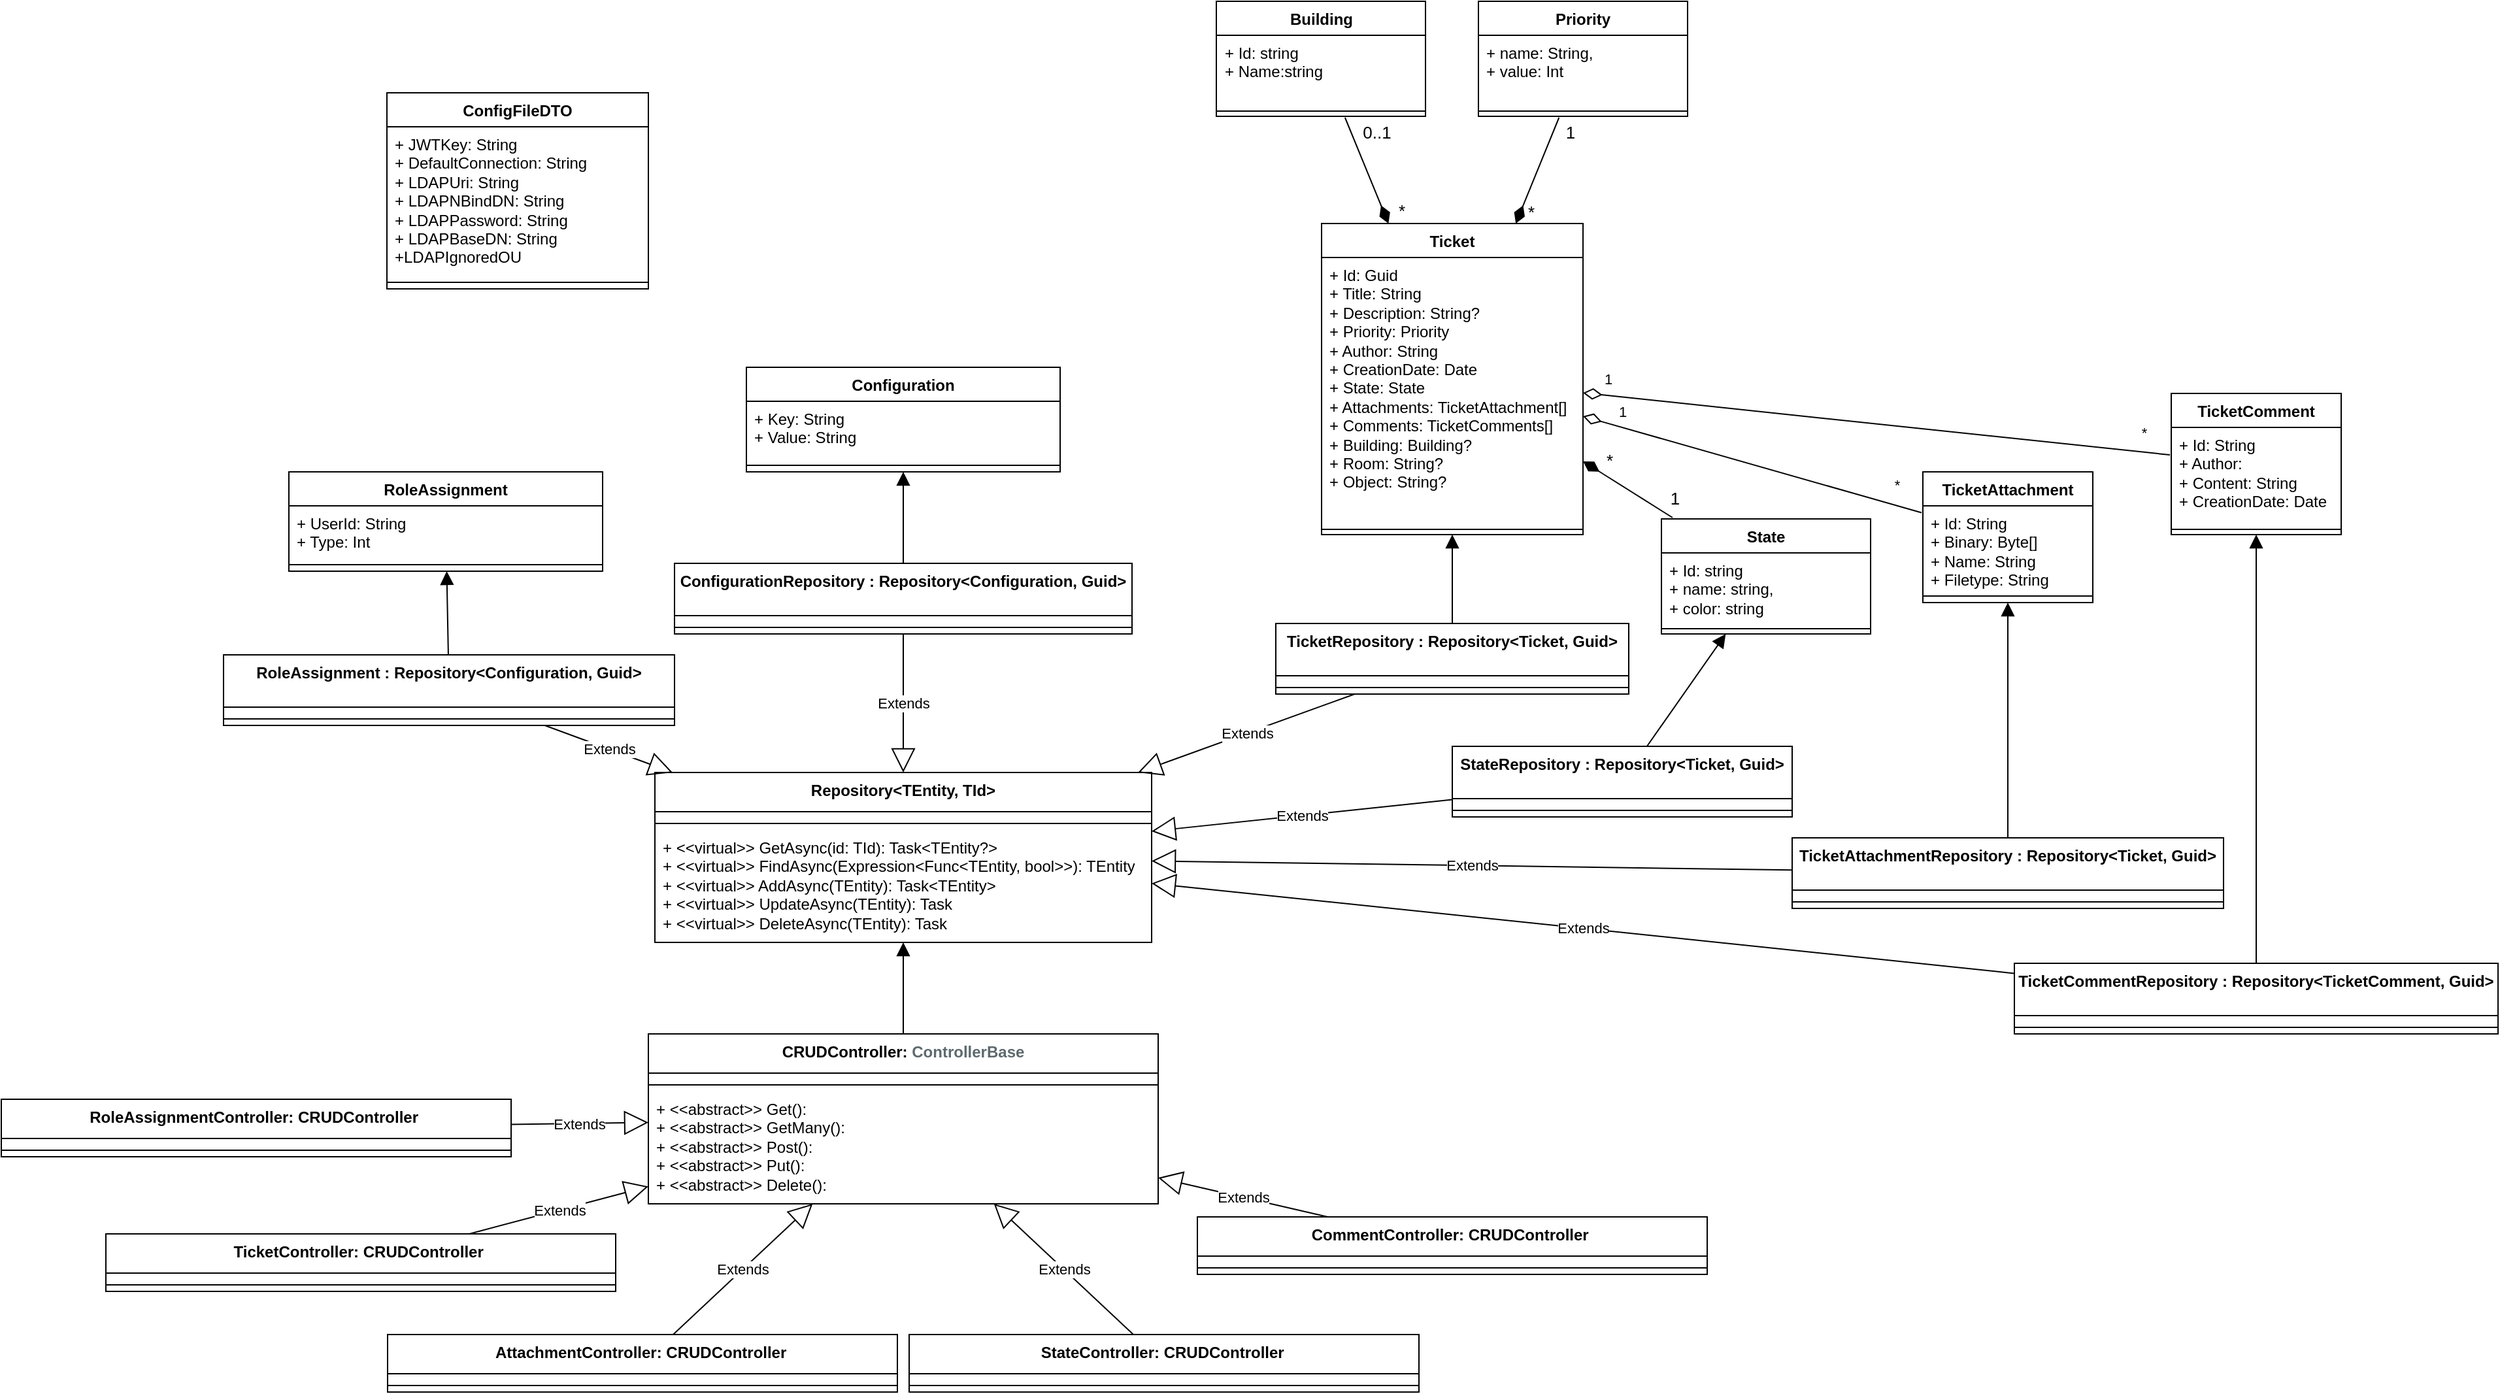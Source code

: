 <mxfile>
    <diagram id="C5RBs43oDa-KdzZeNtuy" name="Page-1">
        <mxGraphModel dx="2055" dy="2585" grid="1" gridSize="10" guides="1" tooltips="1" connect="1" arrows="1" fold="1" page="1" pageScale="1" pageWidth="827" pageHeight="1169" math="0" shadow="0">
            <root>
                <mxCell id="WIyWlLk6GJQsqaUBKTNV-0"/>
                <mxCell id="WIyWlLk6GJQsqaUBKTNV-1" parent="WIyWlLk6GJQsqaUBKTNV-0"/>
                <mxCell id="zkfFHV4jXpPFQw0GAbJ--3" value="&#10;" style="text;align=left;verticalAlign=top;spacingLeft=4;spacingRight=4;overflow=hidden;rotatable=0;points=[[0,0.5],[1,0.5]];portConstraint=eastwest;rounded=0;shadow=0;html=0;" parent="WIyWlLk6GJQsqaUBKTNV-1" vertex="1">
                    <mxGeometry x="667.5" y="274" width="160" height="102" as="geometry"/>
                </mxCell>
                <mxCell id="lA4buG2lMoGACo_CtUEy-1" value="TicketAttachment" style="swimlane;fontStyle=1;align=center;verticalAlign=top;childLayout=stackLayout;horizontal=1;startSize=26;horizontalStack=0;resizeParent=1;resizeParentMax=0;resizeLast=0;collapsible=1;marginBottom=0;whiteSpace=wrap;html=1;" parent="WIyWlLk6GJQsqaUBKTNV-1" vertex="1">
                    <mxGeometry x="1660" y="-280" width="130" height="100" as="geometry"/>
                </mxCell>
                <mxCell id="lA4buG2lMoGACo_CtUEy-2" value="&lt;div&gt;+ Id: String&lt;/div&gt;&lt;div&gt;&lt;span style=&quot;background-color: initial;&quot;&gt;+ Binary: Byte[]&lt;/span&gt;&lt;br&gt;&lt;/div&gt;&lt;div&gt;+ Name: String&lt;br&gt;&lt;div&gt;+ Filetype: String&lt;/div&gt;&lt;/div&gt;" style="text;strokeColor=none;fillColor=none;align=left;verticalAlign=top;spacingLeft=4;spacingRight=4;overflow=hidden;rotatable=0;points=[[0,0.5],[1,0.5]];portConstraint=eastwest;whiteSpace=wrap;html=1;" parent="lA4buG2lMoGACo_CtUEy-1" vertex="1">
                    <mxGeometry y="26" width="130" height="64" as="geometry"/>
                </mxCell>
                <mxCell id="lA4buG2lMoGACo_CtUEy-3" value="" style="line;strokeWidth=1;fillColor=none;align=left;verticalAlign=middle;spacingTop=-1;spacingLeft=3;spacingRight=3;rotatable=0;labelPosition=right;points=[];portConstraint=eastwest;strokeColor=inherit;" parent="lA4buG2lMoGACo_CtUEy-1" vertex="1">
                    <mxGeometry y="90" width="130" height="10" as="geometry"/>
                </mxCell>
                <mxCell id="lA4buG2lMoGACo_CtUEy-5" value="State" style="swimlane;fontStyle=1;align=center;verticalAlign=top;childLayout=stackLayout;horizontal=1;startSize=26;horizontalStack=0;resizeParent=1;resizeParentMax=0;resizeLast=0;collapsible=1;marginBottom=0;whiteSpace=wrap;html=1;" parent="WIyWlLk6GJQsqaUBKTNV-1" vertex="1">
                    <mxGeometry x="1460" y="-244" width="160" height="88" as="geometry"/>
                </mxCell>
                <mxCell id="lA4buG2lMoGACo_CtUEy-6" value="+ Id: string&lt;div&gt;+ name: string,&lt;/div&gt;&lt;div&gt;+ color: string&lt;/div&gt;" style="text;strokeColor=none;fillColor=none;align=left;verticalAlign=top;spacingLeft=4;spacingRight=4;overflow=hidden;rotatable=0;points=[[0,0.5],[1,0.5]];portConstraint=eastwest;whiteSpace=wrap;html=1;" parent="lA4buG2lMoGACo_CtUEy-5" vertex="1">
                    <mxGeometry y="26" width="160" height="54" as="geometry"/>
                </mxCell>
                <mxCell id="lA4buG2lMoGACo_CtUEy-7" value="" style="line;strokeWidth=1;fillColor=none;align=left;verticalAlign=middle;spacingTop=-1;spacingLeft=3;spacingRight=3;rotatable=0;labelPosition=right;points=[];portConstraint=eastwest;strokeColor=inherit;" parent="lA4buG2lMoGACo_CtUEy-5" vertex="1">
                    <mxGeometry y="80" width="160" height="8" as="geometry"/>
                </mxCell>
                <mxCell id="lA4buG2lMoGACo_CtUEy-9" value="TicketComment" style="swimlane;fontStyle=1;align=center;verticalAlign=top;childLayout=stackLayout;horizontal=1;startSize=26;horizontalStack=0;resizeParent=1;resizeParentMax=0;resizeLast=0;collapsible=1;marginBottom=0;whiteSpace=wrap;html=1;" parent="WIyWlLk6GJQsqaUBKTNV-1" vertex="1">
                    <mxGeometry x="1850" y="-340" width="130" height="108" as="geometry"/>
                </mxCell>
                <mxCell id="lA4buG2lMoGACo_CtUEy-10" value="+ Id: String&lt;div&gt;+ Author:&amp;nbsp;&lt;/div&gt;&lt;div&gt;+ Content: String&lt;/div&gt;&lt;div&gt;+ CreationDate: Date&lt;/div&gt;" style="text;strokeColor=none;fillColor=none;align=left;verticalAlign=top;spacingLeft=4;spacingRight=4;overflow=hidden;rotatable=0;points=[[0,0.5],[1,0.5]];portConstraint=eastwest;whiteSpace=wrap;html=1;" parent="lA4buG2lMoGACo_CtUEy-9" vertex="1">
                    <mxGeometry y="26" width="130" height="74" as="geometry"/>
                </mxCell>
                <mxCell id="lA4buG2lMoGACo_CtUEy-11" value="" style="line;strokeWidth=1;fillColor=none;align=left;verticalAlign=middle;spacingTop=-1;spacingLeft=3;spacingRight=3;rotatable=0;labelPosition=right;points=[];portConstraint=eastwest;strokeColor=inherit;" parent="lA4buG2lMoGACo_CtUEy-9" vertex="1">
                    <mxGeometry y="100" width="130" height="8" as="geometry"/>
                </mxCell>
                <mxCell id="hy1oDO8q6_hWIqTfd9-p-1" value="Ticket" style="swimlane;fontStyle=1;align=center;verticalAlign=top;childLayout=stackLayout;horizontal=1;startSize=26;horizontalStack=0;resizeParent=1;resizeParentMax=0;resizeLast=0;collapsible=1;marginBottom=0;whiteSpace=wrap;html=1;" parent="WIyWlLk6GJQsqaUBKTNV-1" vertex="1">
                    <mxGeometry x="1200" y="-470" width="200" height="238" as="geometry"/>
                </mxCell>
                <mxCell id="hy1oDO8q6_hWIqTfd9-p-2" value="&lt;div&gt;+ Id: Guid&lt;/div&gt;+ Title: String&lt;br style=&quot;padding: 0px; margin: 0px;&quot;&gt;+ Description: String?&lt;div&gt;+ Priority: Priority&lt;br style=&quot;padding: 0px; margin: 0px;&quot;&gt;+ Author: String&lt;br style=&quot;padding: 0px; margin: 0px;&quot;&gt;+ CreationDate: Date&lt;br style=&quot;padding: 0px; margin: 0px;&quot;&gt;+ State: State&lt;div&gt;+ Attachments: TicketAttachment[]&lt;br style=&quot;padding: 0px; margin: 0px;&quot;&gt;+ Comments: TicketComments[]&lt;br style=&quot;padding: 0px; margin: 0px;&quot;&gt;+ Building: Building?&lt;/div&gt;&lt;div&gt;+ Room: String?&lt;/div&gt;&lt;div&gt;+ Object: String?&lt;/div&gt;&lt;div&gt;&lt;br&gt;&lt;/div&gt;&lt;/div&gt;" style="text;strokeColor=none;fillColor=none;align=left;verticalAlign=top;spacingLeft=4;spacingRight=4;overflow=hidden;rotatable=0;points=[[0,0.5],[1,0.5]];portConstraint=eastwest;whiteSpace=wrap;html=1;" parent="hy1oDO8q6_hWIqTfd9-p-1" vertex="1">
                    <mxGeometry y="26" width="200" height="204" as="geometry"/>
                </mxCell>
                <mxCell id="hy1oDO8q6_hWIqTfd9-p-3" value="" style="line;strokeWidth=1;fillColor=none;align=left;verticalAlign=middle;spacingTop=-1;spacingLeft=3;spacingRight=3;rotatable=0;labelPosition=right;points=[];portConstraint=eastwest;strokeColor=inherit;" parent="hy1oDO8q6_hWIqTfd9-p-1" vertex="1">
                    <mxGeometry y="230" width="200" height="8" as="geometry"/>
                </mxCell>
                <mxCell id="hy1oDO8q6_hWIqTfd9-p-6" value="&lt;div&gt;&lt;span style=&quot;background-color: initial;&quot;&gt;Repository&amp;lt;TEntity, TId&amp;gt;&lt;/span&gt;&lt;br&gt;&lt;/div&gt;" style="swimlane;fontStyle=1;align=center;verticalAlign=top;childLayout=stackLayout;horizontal=1;startSize=30;horizontalStack=0;resizeParent=1;resizeParentMax=0;resizeLast=0;collapsible=1;marginBottom=0;whiteSpace=wrap;html=1;" parent="WIyWlLk6GJQsqaUBKTNV-1" vertex="1">
                    <mxGeometry x="690" y="-50" width="380" height="130" as="geometry"/>
                </mxCell>
                <mxCell id="hy1oDO8q6_hWIqTfd9-p-7" value="&lt;div&gt;&lt;br&gt;&lt;/div&gt;" style="text;strokeColor=none;fillColor=none;align=left;verticalAlign=top;spacingLeft=4;spacingRight=4;overflow=hidden;rotatable=0;points=[[0,0.5],[1,0.5]];portConstraint=eastwest;whiteSpace=wrap;html=1;" parent="hy1oDO8q6_hWIqTfd9-p-6" vertex="1">
                    <mxGeometry y="30" width="380" height="4" as="geometry"/>
                </mxCell>
                <mxCell id="hy1oDO8q6_hWIqTfd9-p-8" value="" style="line;strokeWidth=1;fillColor=none;align=left;verticalAlign=middle;spacingTop=-1;spacingLeft=3;spacingRight=3;rotatable=0;labelPosition=right;points=[];portConstraint=eastwest;strokeColor=inherit;" parent="hy1oDO8q6_hWIqTfd9-p-6" vertex="1">
                    <mxGeometry y="34" width="380" height="10" as="geometry"/>
                </mxCell>
                <mxCell id="hy1oDO8q6_hWIqTfd9-p-9" value="&lt;div&gt;+ &amp;lt;&amp;lt;virtual&amp;gt;&amp;gt; GetAsync(id: TId): Task&amp;lt;TEntity?&amp;gt;&lt;br&gt;&lt;/div&gt;&lt;div&gt;+ &amp;lt;&amp;lt;virtual&amp;gt;&amp;gt; FindAsync(Expression&amp;lt;Func&amp;lt;TEntity, bool&amp;gt;&amp;gt;): TEntity&lt;/div&gt;+ &amp;lt;&amp;lt;virtual&amp;gt;&amp;gt; AddAsync(TEntity): Task&amp;lt;TEntity&amp;gt;&lt;div&gt;+ &amp;lt;&amp;lt;virtual&amp;gt;&amp;gt; UpdateAsync(TEntity): Task&amp;nbsp;&lt;/div&gt;&lt;div&gt;+ &amp;lt;&amp;lt;virtual&amp;gt;&amp;gt; DeleteAsync(TEntity): Task&lt;/div&gt;" style="text;strokeColor=none;fillColor=none;align=left;verticalAlign=top;spacingLeft=4;spacingRight=4;overflow=hidden;rotatable=0;points=[[0,0.5],[1,0.5]];portConstraint=eastwest;whiteSpace=wrap;html=1;" parent="hy1oDO8q6_hWIqTfd9-p-6" vertex="1">
                    <mxGeometry y="44" width="380" height="86" as="geometry"/>
                </mxCell>
                <mxCell id="hy1oDO8q6_hWIqTfd9-p-10" value="ConfigFileDTO" style="swimlane;fontStyle=1;align=center;verticalAlign=top;childLayout=stackLayout;horizontal=1;startSize=26;horizontalStack=0;resizeParent=1;resizeParentMax=0;resizeLast=0;collapsible=1;marginBottom=0;whiteSpace=wrap;html=1;" parent="WIyWlLk6GJQsqaUBKTNV-1" vertex="1">
                    <mxGeometry x="485" y="-570" width="200" height="150" as="geometry"/>
                </mxCell>
                <mxCell id="hy1oDO8q6_hWIqTfd9-p-11" value="&lt;div&gt;+ JWTKey: String&lt;/div&gt;&lt;div&gt;+ DefaultConnection: String&lt;/div&gt;&lt;div&gt;+ LDAPUri: String&lt;/div&gt;&lt;div&gt;+ LDAPNBindDN: String&lt;/div&gt;&lt;div&gt;+ LDAPPassword: String&lt;/div&gt;&lt;div&gt;+ LDAPBaseDN: String&lt;/div&gt;&lt;div&gt;+LDAPIgnoredOU&lt;/div&gt;" style="text;strokeColor=none;fillColor=none;align=left;verticalAlign=top;spacingLeft=4;spacingRight=4;overflow=hidden;rotatable=0;points=[[0,0.5],[1,0.5]];portConstraint=eastwest;whiteSpace=wrap;html=1;" parent="hy1oDO8q6_hWIqTfd9-p-10" vertex="1">
                    <mxGeometry y="26" width="200" height="114" as="geometry"/>
                </mxCell>
                <mxCell id="hy1oDO8q6_hWIqTfd9-p-12" value="" style="line;strokeWidth=1;fillColor=none;align=left;verticalAlign=middle;spacingTop=-1;spacingLeft=3;spacingRight=3;rotatable=0;labelPosition=right;points=[];portConstraint=eastwest;strokeColor=inherit;" parent="hy1oDO8q6_hWIqTfd9-p-10" vertex="1">
                    <mxGeometry y="140" width="200" height="10" as="geometry"/>
                </mxCell>
                <mxCell id="hy1oDO8q6_hWIqTfd9-p-19" value="&lt;div&gt;&lt;span style=&quot;background-color: initial;&quot;&gt;TicketAttachment&lt;/span&gt;&lt;span style=&quot;background-color: initial;&quot;&gt;Repository&lt;/span&gt;&lt;span style=&quot;background-color: initial;&quot;&gt;&amp;nbsp;&lt;/span&gt;&lt;span style=&quot;background-color: initial;&quot;&gt;:&amp;nbsp;&lt;/span&gt;&lt;span style=&quot;background-color: initial;&quot;&gt;Repository&amp;lt;Ticket, Guid&amp;gt;&lt;/span&gt;&lt;/div&gt;" style="swimlane;fontStyle=1;align=center;verticalAlign=top;childLayout=stackLayout;horizontal=1;startSize=40;horizontalStack=0;resizeParent=1;resizeParentMax=0;resizeLast=0;collapsible=1;marginBottom=0;whiteSpace=wrap;html=1;" parent="WIyWlLk6GJQsqaUBKTNV-1" vertex="1">
                    <mxGeometry x="1560" width="330" height="54" as="geometry"/>
                </mxCell>
                <mxCell id="hy1oDO8q6_hWIqTfd9-p-20" value="&lt;div&gt;&lt;br&gt;&lt;/div&gt;" style="text;strokeColor=none;fillColor=none;align=left;verticalAlign=top;spacingLeft=4;spacingRight=4;overflow=hidden;rotatable=0;points=[[0,0.5],[1,0.5]];portConstraint=eastwest;whiteSpace=wrap;html=1;" parent="hy1oDO8q6_hWIqTfd9-p-19" vertex="1">
                    <mxGeometry y="40" width="330" height="4" as="geometry"/>
                </mxCell>
                <mxCell id="hy1oDO8q6_hWIqTfd9-p-21" value="" style="line;strokeWidth=1;fillColor=none;align=left;verticalAlign=middle;spacingTop=-1;spacingLeft=3;spacingRight=3;rotatable=0;labelPosition=right;points=[];portConstraint=eastwest;strokeColor=inherit;" parent="hy1oDO8q6_hWIqTfd9-p-19" vertex="1">
                    <mxGeometry y="44" width="330" height="10" as="geometry"/>
                </mxCell>
                <mxCell id="hy1oDO8q6_hWIqTfd9-p-22" value="&lt;div&gt;&lt;span style=&quot;background-color: initial;&quot;&gt;TicketCommentRepository :&amp;nbsp;&lt;/span&gt;&lt;span style=&quot;background-color: initial;&quot;&gt;Repository&amp;lt;TicketComment, Guid&amp;gt;&lt;/span&gt;&lt;br&gt;&lt;/div&gt;" style="swimlane;fontStyle=1;align=center;verticalAlign=top;childLayout=stackLayout;horizontal=1;startSize=40;horizontalStack=0;resizeParent=1;resizeParentMax=0;resizeLast=0;collapsible=1;marginBottom=0;whiteSpace=wrap;html=1;" parent="WIyWlLk6GJQsqaUBKTNV-1" vertex="1">
                    <mxGeometry x="1730" y="96" width="370" height="54" as="geometry"/>
                </mxCell>
                <mxCell id="hy1oDO8q6_hWIqTfd9-p-23" value="&lt;div&gt;&lt;br&gt;&lt;/div&gt;" style="text;strokeColor=none;fillColor=none;align=left;verticalAlign=top;spacingLeft=4;spacingRight=4;overflow=hidden;rotatable=0;points=[[0,0.5],[1,0.5]];portConstraint=eastwest;whiteSpace=wrap;html=1;" parent="hy1oDO8q6_hWIqTfd9-p-22" vertex="1">
                    <mxGeometry y="40" width="370" height="4" as="geometry"/>
                </mxCell>
                <mxCell id="hy1oDO8q6_hWIqTfd9-p-24" value="" style="line;strokeWidth=1;fillColor=none;align=left;verticalAlign=middle;spacingTop=-1;spacingLeft=3;spacingRight=3;rotatable=0;labelPosition=right;points=[];portConstraint=eastwest;strokeColor=inherit;" parent="hy1oDO8q6_hWIqTfd9-p-22" vertex="1">
                    <mxGeometry y="44" width="370" height="10" as="geometry"/>
                </mxCell>
                <mxCell id="hy1oDO8q6_hWIqTfd9-p-26" value="Extends" style="endArrow=block;endSize=16;endFill=0;html=1;rounded=0;" parent="WIyWlLk6GJQsqaUBKTNV-1" source="hy1oDO8q6_hWIqTfd9-p-19" target="hy1oDO8q6_hWIqTfd9-p-6" edge="1">
                    <mxGeometry width="160" relative="1" as="geometry">
                        <mxPoint x="1082" y="-83" as="sourcePoint"/>
                        <mxPoint x="1183" y="-136" as="targetPoint"/>
                    </mxGeometry>
                </mxCell>
                <mxCell id="hy1oDO8q6_hWIqTfd9-p-27" value="Extends" style="endArrow=block;endSize=16;endFill=0;html=1;rounded=0;" parent="WIyWlLk6GJQsqaUBKTNV-1" source="hy1oDO8q6_hWIqTfd9-p-22" target="hy1oDO8q6_hWIqTfd9-p-6" edge="1">
                    <mxGeometry width="160" relative="1" as="geometry">
                        <mxPoint x="1012" y="13" as="sourcePoint"/>
                        <mxPoint x="1102" y="-77" as="targetPoint"/>
                    </mxGeometry>
                </mxCell>
                <mxCell id="hy1oDO8q6_hWIqTfd9-p-28" value="Extends" style="endArrow=block;endSize=16;endFill=0;html=1;rounded=0;" parent="WIyWlLk6GJQsqaUBKTNV-1" source="hy1oDO8q6_hWIqTfd9-p-29" target="hy1oDO8q6_hWIqTfd9-p-6" edge="1">
                    <mxGeometry width="160" relative="1" as="geometry">
                        <mxPoint x="1182" y="-58" as="sourcePoint"/>
                        <mxPoint x="1283" y="-111" as="targetPoint"/>
                    </mxGeometry>
                </mxCell>
                <mxCell id="hy1oDO8q6_hWIqTfd9-p-29" value="&lt;div&gt;&lt;span style=&quot;background-color: initial;&quot;&gt;State&lt;/span&gt;&lt;span style=&quot;background-color: initial;&quot;&gt;Repository&lt;/span&gt;&lt;span style=&quot;background-color: initial;&quot;&gt;&amp;nbsp;&lt;/span&gt;&lt;span style=&quot;background-color: initial;&quot;&gt;:&amp;nbsp;&lt;/span&gt;&lt;span style=&quot;background-color: initial;&quot;&gt;Repository&amp;lt;Ticket, Guid&amp;gt;&lt;/span&gt;&lt;/div&gt;" style="swimlane;fontStyle=1;align=center;verticalAlign=top;childLayout=stackLayout;horizontal=1;startSize=40;horizontalStack=0;resizeParent=1;resizeParentMax=0;resizeLast=0;collapsible=1;marginBottom=0;whiteSpace=wrap;html=1;" parent="WIyWlLk6GJQsqaUBKTNV-1" vertex="1">
                    <mxGeometry x="1300" y="-70" width="260" height="54" as="geometry"/>
                </mxCell>
                <mxCell id="hy1oDO8q6_hWIqTfd9-p-30" value="&lt;div&gt;&lt;br&gt;&lt;/div&gt;" style="text;strokeColor=none;fillColor=none;align=left;verticalAlign=top;spacingLeft=4;spacingRight=4;overflow=hidden;rotatable=0;points=[[0,0.5],[1,0.5]];portConstraint=eastwest;whiteSpace=wrap;html=1;" parent="hy1oDO8q6_hWIqTfd9-p-29" vertex="1">
                    <mxGeometry y="40" width="260" height="4" as="geometry"/>
                </mxCell>
                <mxCell id="hy1oDO8q6_hWIqTfd9-p-31" value="" style="line;strokeWidth=1;fillColor=none;align=left;verticalAlign=middle;spacingTop=-1;spacingLeft=3;spacingRight=3;rotatable=0;labelPosition=right;points=[];portConstraint=eastwest;strokeColor=inherit;" parent="hy1oDO8q6_hWIqTfd9-p-29" vertex="1">
                    <mxGeometry y="44" width="260" height="10" as="geometry"/>
                </mxCell>
                <mxCell id="hy1oDO8q6_hWIqTfd9-p-32" value="&lt;div&gt;&lt;span style=&quot;background-color: initial;&quot;&gt;CRUDController: &lt;font color=&quot;#5d6a6e&quot;&gt;ControllerBase&lt;/font&gt;&lt;/span&gt;&lt;br&gt;&lt;/div&gt;" style="swimlane;fontStyle=1;align=center;verticalAlign=top;childLayout=stackLayout;horizontal=1;startSize=30;horizontalStack=0;resizeParent=1;resizeParentMax=0;resizeLast=0;collapsible=1;marginBottom=0;whiteSpace=wrap;html=1;" parent="WIyWlLk6GJQsqaUBKTNV-1" vertex="1">
                    <mxGeometry x="685" y="150" width="390" height="130" as="geometry"/>
                </mxCell>
                <mxCell id="hy1oDO8q6_hWIqTfd9-p-33" value="&lt;div&gt;&lt;br&gt;&lt;/div&gt;" style="text;strokeColor=none;fillColor=none;align=left;verticalAlign=top;spacingLeft=4;spacingRight=4;overflow=hidden;rotatable=0;points=[[0,0.5],[1,0.5]];portConstraint=eastwest;whiteSpace=wrap;html=1;" parent="hy1oDO8q6_hWIqTfd9-p-32" vertex="1">
                    <mxGeometry y="30" width="390" height="4" as="geometry"/>
                </mxCell>
                <mxCell id="hy1oDO8q6_hWIqTfd9-p-34" value="" style="line;strokeWidth=1;fillColor=none;align=left;verticalAlign=middle;spacingTop=-1;spacingLeft=3;spacingRight=3;rotatable=0;labelPosition=right;points=[];portConstraint=eastwest;strokeColor=inherit;" parent="hy1oDO8q6_hWIqTfd9-p-32" vertex="1">
                    <mxGeometry y="34" width="390" height="10" as="geometry"/>
                </mxCell>
                <mxCell id="hy1oDO8q6_hWIqTfd9-p-35" value="&lt;div&gt;&lt;span style=&quot;background-color: initial;&quot;&gt;+ &amp;lt;&amp;lt;&lt;/span&gt;&lt;span style=&quot;background-color: initial;&quot; class=&quot;hljs-keyword&quot;&gt;abstract&lt;/span&gt;&lt;span style=&quot;background-color: initial;&quot;&gt;&amp;gt;&amp;gt; Get():&lt;/span&gt;&lt;/div&gt;&lt;div&gt;&lt;div&gt;+ &amp;lt;&amp;lt;&lt;span style=&quot;background-color: initial;&quot; class=&quot;hljs-keyword&quot;&gt;abstract&lt;/span&gt;&amp;gt;&amp;gt; GetMany():&amp;nbsp;&lt;/div&gt;&lt;/div&gt;&lt;div&gt;+ &amp;lt;&amp;lt;abstract&amp;gt;&amp;gt; Post():&lt;/div&gt;+ &amp;lt;&amp;lt;abstract&amp;gt;&amp;gt; Put():&amp;nbsp;&lt;div&gt;+ &amp;lt;&amp;lt;abstract&amp;gt;&amp;gt; Delete():&amp;nbsp;&lt;/div&gt;" style="text;strokeColor=none;fillColor=none;align=left;verticalAlign=top;spacingLeft=4;spacingRight=4;overflow=hidden;rotatable=0;points=[[0,0.5],[1,0.5]];portConstraint=eastwest;whiteSpace=wrap;html=1;" parent="hy1oDO8q6_hWIqTfd9-p-32" vertex="1">
                    <mxGeometry y="44" width="390" height="86" as="geometry"/>
                </mxCell>
                <mxCell id="hy1oDO8q6_hWIqTfd9-p-36" value="&lt;div&gt;&lt;span style=&quot;background-color: initial;&quot;&gt;StateController:&amp;nbsp;&lt;/span&gt;&lt;span style=&quot;background-color: initial;&quot;&gt;CRUDController&lt;/span&gt;&lt;span style=&quot;background-color: initial;&quot;&gt;&amp;nbsp;&lt;/span&gt;&lt;br&gt;&lt;/div&gt;" style="swimlane;fontStyle=1;align=center;verticalAlign=top;childLayout=stackLayout;horizontal=1;startSize=30;horizontalStack=0;resizeParent=1;resizeParentMax=0;resizeLast=0;collapsible=1;marginBottom=0;whiteSpace=wrap;html=1;" parent="WIyWlLk6GJQsqaUBKTNV-1" vertex="1">
                    <mxGeometry x="884.5" y="380" width="390" height="44" as="geometry"/>
                </mxCell>
                <mxCell id="hy1oDO8q6_hWIqTfd9-p-37" value="&lt;div&gt;&lt;br&gt;&lt;/div&gt;" style="text;strokeColor=none;fillColor=none;align=left;verticalAlign=top;spacingLeft=4;spacingRight=4;overflow=hidden;rotatable=0;points=[[0,0.5],[1,0.5]];portConstraint=eastwest;whiteSpace=wrap;html=1;" parent="hy1oDO8q6_hWIqTfd9-p-36" vertex="1">
                    <mxGeometry y="30" width="390" height="4" as="geometry"/>
                </mxCell>
                <mxCell id="hy1oDO8q6_hWIqTfd9-p-38" value="" style="line;strokeWidth=1;fillColor=none;align=left;verticalAlign=middle;spacingTop=-1;spacingLeft=3;spacingRight=3;rotatable=0;labelPosition=right;points=[];portConstraint=eastwest;strokeColor=inherit;" parent="hy1oDO8q6_hWIqTfd9-p-36" vertex="1">
                    <mxGeometry y="34" width="390" height="10" as="geometry"/>
                </mxCell>
                <mxCell id="hy1oDO8q6_hWIqTfd9-p-40" value="&lt;div&gt;&lt;span style=&quot;background-color: initial;&quot;&gt;AttachmentController:&amp;nbsp;&lt;/span&gt;&lt;span style=&quot;background-color: initial;&quot;&gt;CRUDController&lt;/span&gt;&lt;span style=&quot;background-color: initial;&quot;&gt;&amp;nbsp;&lt;/span&gt;&lt;br&gt;&lt;/div&gt;" style="swimlane;fontStyle=1;align=center;verticalAlign=top;childLayout=stackLayout;horizontal=1;startSize=30;horizontalStack=0;resizeParent=1;resizeParentMax=0;resizeLast=0;collapsible=1;marginBottom=0;whiteSpace=wrap;html=1;" parent="WIyWlLk6GJQsqaUBKTNV-1" vertex="1">
                    <mxGeometry x="485.5" y="380" width="390" height="44" as="geometry"/>
                </mxCell>
                <mxCell id="hy1oDO8q6_hWIqTfd9-p-41" value="&lt;div&gt;&lt;br&gt;&lt;/div&gt;" style="text;strokeColor=none;fillColor=none;align=left;verticalAlign=top;spacingLeft=4;spacingRight=4;overflow=hidden;rotatable=0;points=[[0,0.5],[1,0.5]];portConstraint=eastwest;whiteSpace=wrap;html=1;" parent="hy1oDO8q6_hWIqTfd9-p-40" vertex="1">
                    <mxGeometry y="30" width="390" height="4" as="geometry"/>
                </mxCell>
                <mxCell id="hy1oDO8q6_hWIqTfd9-p-42" value="" style="line;strokeWidth=1;fillColor=none;align=left;verticalAlign=middle;spacingTop=-1;spacingLeft=3;spacingRight=3;rotatable=0;labelPosition=right;points=[];portConstraint=eastwest;strokeColor=inherit;" parent="hy1oDO8q6_hWIqTfd9-p-40" vertex="1">
                    <mxGeometry y="34" width="390" height="10" as="geometry"/>
                </mxCell>
                <mxCell id="hy1oDO8q6_hWIqTfd9-p-44" value="&lt;div&gt;&lt;span style=&quot;background-color: initial;&quot;&gt;CommentController:&amp;nbsp;&lt;/span&gt;&lt;span style=&quot;background-color: initial;&quot;&gt;CRUDController&lt;/span&gt;&lt;span style=&quot;background-color: initial;&quot;&gt;&amp;nbsp;&lt;/span&gt;&lt;br&gt;&lt;/div&gt;" style="swimlane;fontStyle=1;align=center;verticalAlign=top;childLayout=stackLayout;horizontal=1;startSize=30;horizontalStack=0;resizeParent=1;resizeParentMax=0;resizeLast=0;collapsible=1;marginBottom=0;whiteSpace=wrap;html=1;" parent="WIyWlLk6GJQsqaUBKTNV-1" vertex="1">
                    <mxGeometry x="1105" y="290" width="390" height="44" as="geometry"/>
                </mxCell>
                <mxCell id="hy1oDO8q6_hWIqTfd9-p-45" value="&lt;div&gt;&lt;br&gt;&lt;/div&gt;" style="text;strokeColor=none;fillColor=none;align=left;verticalAlign=top;spacingLeft=4;spacingRight=4;overflow=hidden;rotatable=0;points=[[0,0.5],[1,0.5]];portConstraint=eastwest;whiteSpace=wrap;html=1;" parent="hy1oDO8q6_hWIqTfd9-p-44" vertex="1">
                    <mxGeometry y="30" width="390" height="4" as="geometry"/>
                </mxCell>
                <mxCell id="hy1oDO8q6_hWIqTfd9-p-46" value="" style="line;strokeWidth=1;fillColor=none;align=left;verticalAlign=middle;spacingTop=-1;spacingLeft=3;spacingRight=3;rotatable=0;labelPosition=right;points=[];portConstraint=eastwest;strokeColor=inherit;" parent="hy1oDO8q6_hWIqTfd9-p-44" vertex="1">
                    <mxGeometry y="34" width="390" height="10" as="geometry"/>
                </mxCell>
                <mxCell id="hy1oDO8q6_hWIqTfd9-p-48" value="&lt;div&gt;&lt;span style=&quot;background-color: initial;&quot;&gt;TicketController:&amp;nbsp;&lt;/span&gt;&lt;span style=&quot;background-color: initial;&quot;&gt;CRUDController&lt;/span&gt;&lt;span style=&quot;background-color: initial;&quot;&gt;&amp;nbsp;&lt;/span&gt;&lt;br&gt;&lt;/div&gt;" style="swimlane;fontStyle=1;align=center;verticalAlign=top;childLayout=stackLayout;horizontal=1;startSize=30;horizontalStack=0;resizeParent=1;resizeParentMax=0;resizeLast=0;collapsible=1;marginBottom=0;whiteSpace=wrap;html=1;" parent="WIyWlLk6GJQsqaUBKTNV-1" vertex="1">
                    <mxGeometry x="270" y="303" width="390" height="44" as="geometry"/>
                </mxCell>
                <mxCell id="hy1oDO8q6_hWIqTfd9-p-49" value="&lt;div&gt;&lt;br&gt;&lt;/div&gt;" style="text;strokeColor=none;fillColor=none;align=left;verticalAlign=top;spacingLeft=4;spacingRight=4;overflow=hidden;rotatable=0;points=[[0,0.5],[1,0.5]];portConstraint=eastwest;whiteSpace=wrap;html=1;" parent="hy1oDO8q6_hWIqTfd9-p-48" vertex="1">
                    <mxGeometry y="30" width="390" height="4" as="geometry"/>
                </mxCell>
                <mxCell id="hy1oDO8q6_hWIqTfd9-p-50" value="" style="line;strokeWidth=1;fillColor=none;align=left;verticalAlign=middle;spacingTop=-1;spacingLeft=3;spacingRight=3;rotatable=0;labelPosition=right;points=[];portConstraint=eastwest;strokeColor=inherit;" parent="hy1oDO8q6_hWIqTfd9-p-48" vertex="1">
                    <mxGeometry y="34" width="390" height="10" as="geometry"/>
                </mxCell>
                <mxCell id="hy1oDO8q6_hWIqTfd9-p-53" value="Extends" style="endArrow=block;endSize=16;endFill=0;html=1;rounded=0;" parent="WIyWlLk6GJQsqaUBKTNV-1" source="hy1oDO8q6_hWIqTfd9-p-40" target="hy1oDO8q6_hWIqTfd9-p-32" edge="1">
                    <mxGeometry width="160" relative="1" as="geometry">
                        <mxPoint x="275" y="265.5" as="sourcePoint"/>
                        <mxPoint x="277" y="156.5" as="targetPoint"/>
                    </mxGeometry>
                </mxCell>
                <mxCell id="hy1oDO8q6_hWIqTfd9-p-54" value="Extends" style="endArrow=block;endSize=16;endFill=0;html=1;rounded=0;" parent="WIyWlLk6GJQsqaUBKTNV-1" source="hy1oDO8q6_hWIqTfd9-p-36" target="hy1oDO8q6_hWIqTfd9-p-32" edge="1">
                    <mxGeometry width="160" relative="1" as="geometry">
                        <mxPoint x="395" y="275.5" as="sourcePoint"/>
                        <mxPoint x="1135" y="498.333" as="targetPoint"/>
                    </mxGeometry>
                </mxCell>
                <mxCell id="hy1oDO8q6_hWIqTfd9-p-55" value="Extends" style="endArrow=block;endSize=16;endFill=0;html=1;rounded=0;" parent="WIyWlLk6GJQsqaUBKTNV-1" source="hy1oDO8q6_hWIqTfd9-p-44" target="hy1oDO8q6_hWIqTfd9-p-32" edge="1">
                    <mxGeometry width="160" relative="1" as="geometry">
                        <mxPoint x="405" y="285.5" as="sourcePoint"/>
                        <mxPoint x="1135" y="417.083" as="targetPoint"/>
                    </mxGeometry>
                </mxCell>
                <mxCell id="hy1oDO8q6_hWIqTfd9-p-56" value="Extends" style="endArrow=block;endSize=16;endFill=0;html=1;rounded=0;" parent="WIyWlLk6GJQsqaUBKTNV-1" source="hy1oDO8q6_hWIqTfd9-p-48" target="hy1oDO8q6_hWIqTfd9-p-32" edge="1">
                    <mxGeometry width="160" relative="1" as="geometry">
                        <mxPoint x="580" y="250" as="sourcePoint"/>
                        <mxPoint x="620" y="250" as="targetPoint"/>
                    </mxGeometry>
                </mxCell>
                <mxCell id="o9PLWf0R3HBw7IpNgMBT-3" value="Priority" style="swimlane;fontStyle=1;align=center;verticalAlign=top;childLayout=stackLayout;horizontal=1;startSize=26;horizontalStack=0;resizeParent=1;resizeParentMax=0;resizeLast=0;collapsible=1;marginBottom=0;whiteSpace=wrap;html=1;" parent="WIyWlLk6GJQsqaUBKTNV-1" vertex="1">
                    <mxGeometry x="1320" y="-640" width="160" height="88" as="geometry"/>
                </mxCell>
                <mxCell id="o9PLWf0R3HBw7IpNgMBT-4" value="+ name: String,&lt;div&gt;+ value: Int&lt;/div&gt;" style="text;strokeColor=none;fillColor=none;align=left;verticalAlign=top;spacingLeft=4;spacingRight=4;overflow=hidden;rotatable=0;points=[[0,0.5],[1,0.5]];portConstraint=eastwest;whiteSpace=wrap;html=1;" parent="o9PLWf0R3HBw7IpNgMBT-3" vertex="1">
                    <mxGeometry y="26" width="160" height="54" as="geometry"/>
                </mxCell>
                <mxCell id="o9PLWf0R3HBw7IpNgMBT-5" value="" style="line;strokeWidth=1;fillColor=none;align=left;verticalAlign=middle;spacingTop=-1;spacingLeft=3;spacingRight=3;rotatable=0;labelPosition=right;points=[];portConstraint=eastwest;strokeColor=inherit;" parent="o9PLWf0R3HBw7IpNgMBT-3" vertex="1">
                    <mxGeometry y="80" width="160" height="8" as="geometry"/>
                </mxCell>
                <mxCell id="o9PLWf0R3HBw7IpNgMBT-6" value="Configuration" style="swimlane;fontStyle=1;align=center;verticalAlign=top;childLayout=stackLayout;horizontal=1;startSize=26;horizontalStack=0;resizeParent=1;resizeParentMax=0;resizeLast=0;collapsible=1;marginBottom=0;whiteSpace=wrap;html=1;" parent="WIyWlLk6GJQsqaUBKTNV-1" vertex="1">
                    <mxGeometry x="760" y="-360" width="240" height="80" as="geometry"/>
                </mxCell>
                <mxCell id="o9PLWf0R3HBw7IpNgMBT-7" value="&lt;div&gt;+ Key: String&lt;/div&gt;&lt;div&gt;+ Value: String&lt;/div&gt;" style="text;strokeColor=none;fillColor=none;align=left;verticalAlign=top;spacingLeft=4;spacingRight=4;overflow=hidden;rotatable=0;points=[[0,0.5],[1,0.5]];portConstraint=eastwest;whiteSpace=wrap;html=1;" parent="o9PLWf0R3HBw7IpNgMBT-6" vertex="1">
                    <mxGeometry y="26" width="240" height="44" as="geometry"/>
                </mxCell>
                <mxCell id="o9PLWf0R3HBw7IpNgMBT-8" value="" style="line;strokeWidth=1;fillColor=none;align=left;verticalAlign=middle;spacingTop=-1;spacingLeft=3;spacingRight=3;rotatable=0;labelPosition=right;points=[];portConstraint=eastwest;strokeColor=inherit;" parent="o9PLWf0R3HBw7IpNgMBT-6" vertex="1">
                    <mxGeometry y="70" width="240" height="10" as="geometry"/>
                </mxCell>
                <mxCell id="o9PLWf0R3HBw7IpNgMBT-9" value="RoleAssignment" style="swimlane;fontStyle=1;align=center;verticalAlign=top;childLayout=stackLayout;horizontal=1;startSize=26;horizontalStack=0;resizeParent=1;resizeParentMax=0;resizeLast=0;collapsible=1;marginBottom=0;whiteSpace=wrap;html=1;" parent="WIyWlLk6GJQsqaUBKTNV-1" vertex="1">
                    <mxGeometry x="410" y="-280" width="240" height="76" as="geometry"/>
                </mxCell>
                <mxCell id="o9PLWf0R3HBw7IpNgMBT-10" value="+ UserId: String&lt;div&gt;+ Type: Int&lt;/div&gt;" style="text;strokeColor=none;fillColor=none;align=left;verticalAlign=top;spacingLeft=4;spacingRight=4;overflow=hidden;rotatable=0;points=[[0,0.5],[1,0.5]];portConstraint=eastwest;whiteSpace=wrap;html=1;" parent="o9PLWf0R3HBw7IpNgMBT-9" vertex="1">
                    <mxGeometry y="26" width="240" height="40" as="geometry"/>
                </mxCell>
                <mxCell id="o9PLWf0R3HBw7IpNgMBT-11" value="" style="line;strokeWidth=1;fillColor=none;align=left;verticalAlign=middle;spacingTop=-1;spacingLeft=3;spacingRight=3;rotatable=0;labelPosition=right;points=[];portConstraint=eastwest;strokeColor=inherit;" parent="o9PLWf0R3HBw7IpNgMBT-9" vertex="1">
                    <mxGeometry y="66" width="240" height="10" as="geometry"/>
                </mxCell>
                <mxCell id="o9PLWf0R3HBw7IpNgMBT-12" value="&lt;div&gt;&lt;span style=&quot;background-color: initial;&quot;&gt;Configuration&lt;/span&gt;&lt;span style=&quot;background-color: initial;&quot;&gt;Repository&lt;/span&gt;&lt;span style=&quot;background-color: initial;&quot;&gt;&amp;nbsp;&lt;/span&gt;&lt;span style=&quot;background-color: initial;&quot;&gt;:&amp;nbsp;&lt;/span&gt;&lt;span style=&quot;background-color: initial;&quot;&gt;Repository&amp;lt;Configuration, Guid&amp;gt;&lt;/span&gt;&lt;/div&gt;" style="swimlane;fontStyle=1;align=center;verticalAlign=top;childLayout=stackLayout;horizontal=1;startSize=40;horizontalStack=0;resizeParent=1;resizeParentMax=0;resizeLast=0;collapsible=1;marginBottom=0;whiteSpace=wrap;html=1;" parent="WIyWlLk6GJQsqaUBKTNV-1" vertex="1">
                    <mxGeometry x="705" y="-210" width="350" height="54" as="geometry"/>
                </mxCell>
                <mxCell id="o9PLWf0R3HBw7IpNgMBT-13" value="&lt;div&gt;&lt;br&gt;&lt;/div&gt;" style="text;strokeColor=none;fillColor=none;align=left;verticalAlign=top;spacingLeft=4;spacingRight=4;overflow=hidden;rotatable=0;points=[[0,0.5],[1,0.5]];portConstraint=eastwest;whiteSpace=wrap;html=1;" parent="o9PLWf0R3HBw7IpNgMBT-12" vertex="1">
                    <mxGeometry y="40" width="350" height="4" as="geometry"/>
                </mxCell>
                <mxCell id="o9PLWf0R3HBw7IpNgMBT-14" value="" style="line;strokeWidth=1;fillColor=none;align=left;verticalAlign=middle;spacingTop=-1;spacingLeft=3;spacingRight=3;rotatable=0;labelPosition=right;points=[];portConstraint=eastwest;strokeColor=inherit;" parent="o9PLWf0R3HBw7IpNgMBT-12" vertex="1">
                    <mxGeometry y="44" width="350" height="10" as="geometry"/>
                </mxCell>
                <mxCell id="o9PLWf0R3HBw7IpNgMBT-15" value="Extends" style="endArrow=block;endSize=16;endFill=0;html=1;rounded=0;" parent="WIyWlLk6GJQsqaUBKTNV-1" source="o9PLWf0R3HBw7IpNgMBT-12" target="hy1oDO8q6_hWIqTfd9-p-6" edge="1">
                    <mxGeometry width="160" relative="1" as="geometry">
                        <mxPoint x="1292" y="282" as="sourcePoint"/>
                        <mxPoint x="1222" y="275" as="targetPoint"/>
                    </mxGeometry>
                </mxCell>
                <mxCell id="o9PLWf0R3HBw7IpNgMBT-16" value="Building" style="swimlane;fontStyle=1;align=center;verticalAlign=top;childLayout=stackLayout;horizontal=1;startSize=26;horizontalStack=0;resizeParent=1;resizeParentMax=0;resizeLast=0;collapsible=1;marginBottom=0;whiteSpace=wrap;html=1;" parent="WIyWlLk6GJQsqaUBKTNV-1" vertex="1">
                    <mxGeometry x="1119.5" y="-640" width="160" height="88" as="geometry"/>
                </mxCell>
                <mxCell id="o9PLWf0R3HBw7IpNgMBT-17" value="+ Id: string&lt;div&gt;+ Name:string&lt;/div&gt;" style="text;strokeColor=none;fillColor=none;align=left;verticalAlign=top;spacingLeft=4;spacingRight=4;overflow=hidden;rotatable=0;points=[[0,0.5],[1,0.5]];portConstraint=eastwest;whiteSpace=wrap;html=1;" parent="o9PLWf0R3HBw7IpNgMBT-16" vertex="1">
                    <mxGeometry y="26" width="160" height="54" as="geometry"/>
                </mxCell>
                <mxCell id="o9PLWf0R3HBw7IpNgMBT-18" value="" style="line;strokeWidth=1;fillColor=none;align=left;verticalAlign=middle;spacingTop=-1;spacingLeft=3;spacingRight=3;rotatable=0;labelPosition=right;points=[];portConstraint=eastwest;strokeColor=inherit;" parent="o9PLWf0R3HBw7IpNgMBT-16" vertex="1">
                    <mxGeometry y="80" width="160" height="8" as="geometry"/>
                </mxCell>
                <mxCell id="42" value="" style="edgeStyle=none;html=1;strokeColor=default;strokeWidth=1;fontSize=13;startArrow=none;startFill=0;endArrow=block;endFill=1;startSize=12;endSize=8;targetPerimeterSpacing=0;" parent="WIyWlLk6GJQsqaUBKTNV-1" source="o9PLWf0R3HBw7IpNgMBT-19" target="hy1oDO8q6_hWIqTfd9-p-1" edge="1">
                    <mxGeometry relative="1" as="geometry"/>
                </mxCell>
                <mxCell id="o9PLWf0R3HBw7IpNgMBT-19" value="&lt;div&gt;&lt;span style=&quot;background-color: initial;&quot;&gt;TicketRepository :&amp;nbsp;&lt;/span&gt;&lt;span style=&quot;background-color: initial;&quot;&gt;Repository&amp;lt;Ticket, Guid&amp;gt;&lt;/span&gt;&lt;br&gt;&lt;/div&gt;" style="swimlane;fontStyle=1;align=center;verticalAlign=top;childLayout=stackLayout;horizontal=1;startSize=40;horizontalStack=0;resizeParent=1;resizeParentMax=0;resizeLast=0;collapsible=1;marginBottom=0;whiteSpace=wrap;html=1;" parent="WIyWlLk6GJQsqaUBKTNV-1" vertex="1">
                    <mxGeometry x="1165" y="-164" width="270" height="54" as="geometry"/>
                </mxCell>
                <mxCell id="o9PLWf0R3HBw7IpNgMBT-20" value="&lt;div&gt;&lt;br&gt;&lt;/div&gt;" style="text;strokeColor=none;fillColor=none;align=left;verticalAlign=top;spacingLeft=4;spacingRight=4;overflow=hidden;rotatable=0;points=[[0,0.5],[1,0.5]];portConstraint=eastwest;whiteSpace=wrap;html=1;" parent="o9PLWf0R3HBw7IpNgMBT-19" vertex="1">
                    <mxGeometry y="40" width="270" height="4" as="geometry"/>
                </mxCell>
                <mxCell id="o9PLWf0R3HBw7IpNgMBT-21" value="" style="line;strokeWidth=1;fillColor=none;align=left;verticalAlign=middle;spacingTop=-1;spacingLeft=3;spacingRight=3;rotatable=0;labelPosition=right;points=[];portConstraint=eastwest;strokeColor=inherit;" parent="o9PLWf0R3HBw7IpNgMBT-19" vertex="1">
                    <mxGeometry y="44" width="270" height="10" as="geometry"/>
                </mxCell>
                <mxCell id="o9PLWf0R3HBw7IpNgMBT-22" value="Extends" style="endArrow=block;endSize=16;endFill=0;html=1;rounded=0;" parent="WIyWlLk6GJQsqaUBKTNV-1" source="o9PLWf0R3HBw7IpNgMBT-19" target="hy1oDO8q6_hWIqTfd9-p-6" edge="1">
                    <mxGeometry width="160" relative="1" as="geometry">
                        <mxPoint x="739.565" y="470" as="sourcePoint"/>
                        <mxPoint x="953" y="320" as="targetPoint"/>
                    </mxGeometry>
                </mxCell>
                <mxCell id="10" value="" style="edgeStyle=none;strokeColor=default;startArrow=diamondThin;startFill=1;endArrow=none;endFill=0;targetPerimeterSpacing=1;strokeWidth=1;endSize=12;startSize=12;html=1;fontSize=13;" parent="WIyWlLk6GJQsqaUBKTNV-1" source="hy1oDO8q6_hWIqTfd9-p-1" target="lA4buG2lMoGACo_CtUEy-5" edge="1">
                    <mxGeometry x="0.959" y="106" relative="1" as="geometry">
                        <mxPoint x="1653.998" y="-211" as="sourcePoint"/>
                        <mxPoint x="1655.047" y="-290" as="targetPoint"/>
                        <mxPoint as="offset"/>
                    </mxGeometry>
                </mxCell>
                <mxCell id="30" value="1" style="edgeLabel;html=1;align=center;verticalAlign=middle;resizable=0;points=[];fontSize=13;" parent="10" vertex="1" connectable="0">
                    <mxGeometry x="-0.218" y="1" relative="1" as="geometry">
                        <mxPoint x="43" y="12" as="offset"/>
                    </mxGeometry>
                </mxCell>
                <mxCell id="31" value="*" style="edgeLabel;html=1;align=center;verticalAlign=middle;resizable=0;points=[];fontSize=13;" parent="10" vertex="1" connectable="0">
                    <mxGeometry x="-0.39" y="2" relative="1" as="geometry">
                        <mxPoint x="-2" y="-13" as="offset"/>
                    </mxGeometry>
                </mxCell>
                <mxCell id="16" value="" style="edgeStyle=none;html=1;strokeColor=default;startArrow=diamondThin;startFill=0;endArrow=none;endFill=0;targetPerimeterSpacing=1;strokeWidth=1;endSize=12;startSize=12;fontSize=26;" parent="WIyWlLk6GJQsqaUBKTNV-1" source="hy1oDO8q6_hWIqTfd9-p-1" target="lA4buG2lMoGACo_CtUEy-9" edge="1">
                    <mxGeometry x="0.959" y="106" relative="1" as="geometry">
                        <mxPoint x="1650" y="-430.003" as="sourcePoint"/>
                        <mxPoint x="1718.477" y="-386.92" as="targetPoint"/>
                        <mxPoint as="offset"/>
                    </mxGeometry>
                </mxCell>
                <mxCell id="21" value="1" style="edgeLabel;html=1;align=center;verticalAlign=middle;resizable=0;points=[];arcSize=21;" parent="16" vertex="1" connectable="0">
                    <mxGeometry x="-0.443" y="4" relative="1" as="geometry">
                        <mxPoint x="-106" y="-20" as="offset"/>
                    </mxGeometry>
                </mxCell>
                <mxCell id="22" value="*" style="edgeLabel;html=1;align=center;verticalAlign=middle;resizable=0;points=[];arcSize=21;" parent="16" vertex="1" connectable="0">
                    <mxGeometry x="-0.443" y="4" relative="1" as="geometry">
                        <mxPoint x="304" y="21" as="offset"/>
                    </mxGeometry>
                </mxCell>
                <mxCell id="23" value="" style="edgeStyle=none;html=1;strokeColor=default;startArrow=diamondThin;startFill=0;endArrow=none;endFill=0;targetPerimeterSpacing=1;strokeWidth=1;endSize=12;startSize=12;fontSize=26;" parent="WIyWlLk6GJQsqaUBKTNV-1" source="hy1oDO8q6_hWIqTfd9-p-1" target="lA4buG2lMoGACo_CtUEy-1" edge="1">
                    <mxGeometry x="0.959" y="106" relative="1" as="geometry">
                        <mxPoint x="1410" y="-330.431" as="sourcePoint"/>
                        <mxPoint x="1859" y="-282.976" as="targetPoint"/>
                        <mxPoint as="offset"/>
                    </mxGeometry>
                </mxCell>
                <mxCell id="24" value="1" style="edgeLabel;html=1;align=center;verticalAlign=middle;resizable=0;points=[];arcSize=21;" parent="23" vertex="1" connectable="0">
                    <mxGeometry x="-0.443" y="4" relative="1" as="geometry">
                        <mxPoint x="-43" y="-20" as="offset"/>
                    </mxGeometry>
                </mxCell>
                <mxCell id="25" value="*" style="edgeLabel;html=1;align=center;verticalAlign=middle;resizable=0;points=[];arcSize=21;" parent="23" vertex="1" connectable="0">
                    <mxGeometry x="-0.443" y="4" relative="1" as="geometry">
                        <mxPoint x="167" y="36" as="offset"/>
                    </mxGeometry>
                </mxCell>
                <mxCell id="32" value="" style="edgeStyle=none;strokeColor=default;startArrow=diamondThin;startFill=1;endArrow=none;endFill=0;targetPerimeterSpacing=1;strokeWidth=1;endSize=12;startSize=12;html=1;fontSize=13;" parent="WIyWlLk6GJQsqaUBKTNV-1" source="hy1oDO8q6_hWIqTfd9-p-1" target="o9PLWf0R3HBw7IpNgMBT-3" edge="1">
                    <mxGeometry x="0.959" y="106" relative="1" as="geometry">
                        <mxPoint x="1495" y="-490" as="sourcePoint"/>
                        <mxPoint x="1563.477" y="-446.92" as="targetPoint"/>
                        <mxPoint as="offset"/>
                    </mxGeometry>
                </mxCell>
                <mxCell id="33" value="1" style="edgeLabel;html=1;align=center;verticalAlign=middle;resizable=0;points=[];fontSize=13;" parent="32" vertex="1" connectable="0">
                    <mxGeometry x="-0.218" y="1" relative="1" as="geometry">
                        <mxPoint x="29" y="-38" as="offset"/>
                    </mxGeometry>
                </mxCell>
                <mxCell id="34" value="*" style="edgeLabel;html=1;align=center;verticalAlign=middle;resizable=0;points=[];fontSize=13;" parent="32" vertex="1" connectable="0">
                    <mxGeometry x="-0.39" y="2" relative="1" as="geometry">
                        <mxPoint x="3" y="16" as="offset"/>
                    </mxGeometry>
                </mxCell>
                <mxCell id="35" value="" style="edgeStyle=none;strokeColor=default;startArrow=diamondThin;startFill=1;endArrow=none;endFill=0;targetPerimeterSpacing=1;strokeWidth=1;endSize=12;startSize=12;html=1;fontSize=13;" parent="WIyWlLk6GJQsqaUBKTNV-1" source="hy1oDO8q6_hWIqTfd9-p-1" target="o9PLWf0R3HBw7IpNgMBT-16" edge="1">
                    <mxGeometry x="0.959" y="106" relative="1" as="geometry">
                        <mxPoint x="1200.001" y="-470" as="sourcePoint"/>
                        <mxPoint x="1233.063" y="-551" as="targetPoint"/>
                        <mxPoint as="offset"/>
                    </mxGeometry>
                </mxCell>
                <mxCell id="36" value="0..1" style="edgeLabel;html=1;align=center;verticalAlign=middle;resizable=0;points=[];fontSize=13;" parent="35" vertex="1" connectable="0">
                    <mxGeometry x="-0.218" y="1" relative="1" as="geometry">
                        <mxPoint x="4" y="-39" as="offset"/>
                    </mxGeometry>
                </mxCell>
                <mxCell id="37" value="*" style="edgeLabel;html=1;align=center;verticalAlign=middle;resizable=0;points=[];fontSize=13;" parent="35" vertex="1" connectable="0">
                    <mxGeometry x="-0.39" y="2" relative="1" as="geometry">
                        <mxPoint x="21" y="14" as="offset"/>
                    </mxGeometry>
                </mxCell>
                <mxCell id="43" value="" style="edgeStyle=none;html=1;strokeColor=default;strokeWidth=1;fontSize=13;startArrow=none;startFill=0;endArrow=block;endFill=1;startSize=12;endSize=8;targetPerimeterSpacing=0;" parent="WIyWlLk6GJQsqaUBKTNV-1" source="hy1oDO8q6_hWIqTfd9-p-29" target="lA4buG2lMoGACo_CtUEy-5" edge="1">
                    <mxGeometry x="0.009" relative="1" as="geometry">
                        <mxPoint x="1310" y="-154" as="sourcePoint"/>
                        <mxPoint x="1600" y="-130" as="targetPoint"/>
                        <mxPoint as="offset"/>
                    </mxGeometry>
                </mxCell>
                <mxCell id="44" value="" style="edgeStyle=none;html=1;strokeColor=default;strokeWidth=1;fontSize=13;startArrow=none;startFill=0;endArrow=block;endFill=1;startSize=12;endSize=8;targetPerimeterSpacing=0;" parent="WIyWlLk6GJQsqaUBKTNV-1" source="hy1oDO8q6_hWIqTfd9-p-19" target="lA4buG2lMoGACo_CtUEy-1" edge="1">
                    <mxGeometry relative="1" as="geometry">
                        <mxPoint x="1458.917" y="-60" as="sourcePoint"/>
                        <mxPoint x="1519.172" y="-146" as="targetPoint"/>
                    </mxGeometry>
                </mxCell>
                <mxCell id="45" value="" style="edgeStyle=none;html=1;strokeColor=default;strokeWidth=1;fontSize=13;startArrow=none;startFill=0;endArrow=block;endFill=1;startSize=12;endSize=8;targetPerimeterSpacing=0;" parent="WIyWlLk6GJQsqaUBKTNV-1" source="hy1oDO8q6_hWIqTfd9-p-22" target="lA4buG2lMoGACo_CtUEy-9" edge="1">
                    <mxGeometry relative="1" as="geometry">
                        <mxPoint x="1563.723" y="27" as="sourcePoint"/>
                        <mxPoint x="1700.328" y="-170" as="targetPoint"/>
                    </mxGeometry>
                </mxCell>
                <mxCell id="46" value="" style="edgeStyle=none;html=1;strokeColor=default;strokeWidth=1;fontSize=13;startArrow=none;startFill=0;endArrow=block;endFill=1;startSize=12;endSize=8;targetPerimeterSpacing=0;" parent="WIyWlLk6GJQsqaUBKTNV-1" source="o9PLWf0R3HBw7IpNgMBT-12" target="o9PLWf0R3HBw7IpNgMBT-6" edge="1">
                    <mxGeometry x="0.143" y="-60" relative="1" as="geometry">
                        <mxPoint x="1089.997" y="-232" as="sourcePoint"/>
                        <mxPoint x="1150.252" y="-318" as="targetPoint"/>
                        <mxPoint as="offset"/>
                    </mxGeometry>
                </mxCell>
                <mxCell id="47" value="" style="edgeStyle=none;html=1;strokeColor=default;strokeWidth=1;fontSize=13;startArrow=none;startFill=0;endArrow=block;endFill=1;startSize=12;endSize=8;targetPerimeterSpacing=0;" parent="WIyWlLk6GJQsqaUBKTNV-1" source="hy1oDO8q6_hWIqTfd9-p-32" target="hy1oDO8q6_hWIqTfd9-p-6" edge="1">
                    <mxGeometry relative="1" as="geometry">
                        <mxPoint x="1131.193" y="217" as="sourcePoint"/>
                        <mxPoint x="1267.798" y="20" as="targetPoint"/>
                    </mxGeometry>
                </mxCell>
                <mxCell id="49" value="RoleAssignment&amp;nbsp;&lt;span style=&quot;background-color: initial;&quot;&gt;:&amp;nbsp;&lt;/span&gt;&lt;span style=&quot;background-color: initial;&quot;&gt;Repository&amp;lt;Configuration, Guid&amp;gt;&lt;/span&gt;" style="swimlane;fontStyle=1;align=center;verticalAlign=top;childLayout=stackLayout;horizontal=1;startSize=40;horizontalStack=0;resizeParent=1;resizeParentMax=0;resizeLast=0;collapsible=1;marginBottom=0;whiteSpace=wrap;html=1;" vertex="1" parent="WIyWlLk6GJQsqaUBKTNV-1">
                    <mxGeometry x="360" y="-140" width="345" height="54" as="geometry"/>
                </mxCell>
                <mxCell id="50" value="&lt;div&gt;&lt;br&gt;&lt;/div&gt;" style="text;strokeColor=none;fillColor=none;align=left;verticalAlign=top;spacingLeft=4;spacingRight=4;overflow=hidden;rotatable=0;points=[[0,0.5],[1,0.5]];portConstraint=eastwest;whiteSpace=wrap;html=1;" vertex="1" parent="49">
                    <mxGeometry y="40" width="345" height="4" as="geometry"/>
                </mxCell>
                <mxCell id="51" value="" style="line;strokeWidth=1;fillColor=none;align=left;verticalAlign=middle;spacingTop=-1;spacingLeft=3;spacingRight=3;rotatable=0;labelPosition=right;points=[];portConstraint=eastwest;strokeColor=inherit;" vertex="1" parent="49">
                    <mxGeometry y="44" width="345" height="10" as="geometry"/>
                </mxCell>
                <mxCell id="52" value="" style="edgeStyle=none;html=1;strokeColor=default;strokeWidth=1;fontSize=13;startArrow=none;startFill=0;endArrow=block;endFill=1;startSize=12;endSize=8;targetPerimeterSpacing=0;" edge="1" parent="WIyWlLk6GJQsqaUBKTNV-1" source="49" target="o9PLWf0R3HBw7IpNgMBT-9">
                    <mxGeometry relative="1" as="geometry">
                        <mxPoint x="530" y="-164" as="sourcePoint"/>
                        <mxPoint x="530" y="-234" as="targetPoint"/>
                        <mxPoint as="offset"/>
                    </mxGeometry>
                </mxCell>
                <mxCell id="53" value="Extends" style="endArrow=block;endSize=16;endFill=0;html=1;rounded=0;" edge="1" parent="WIyWlLk6GJQsqaUBKTNV-1" source="49" target="hy1oDO8q6_hWIqTfd9-p-6">
                    <mxGeometry width="160" relative="1" as="geometry">
                        <mxPoint x="520" y="-16" as="sourcePoint"/>
                        <mxPoint x="520" y="90" as="targetPoint"/>
                    </mxGeometry>
                </mxCell>
                <mxCell id="55" value="&lt;div&gt;&lt;span style=&quot;background-color: initial;&quot;&gt;RoleAssignmentController:&amp;nbsp;&lt;/span&gt;&lt;span style=&quot;background-color: initial;&quot;&gt;CRUDController&lt;/span&gt;&lt;span style=&quot;background-color: initial;&quot;&gt;&amp;nbsp;&lt;/span&gt;&lt;br&gt;&lt;/div&gt;" style="swimlane;fontStyle=1;align=center;verticalAlign=top;childLayout=stackLayout;horizontal=1;startSize=30;horizontalStack=0;resizeParent=1;resizeParentMax=0;resizeLast=0;collapsible=1;marginBottom=0;whiteSpace=wrap;html=1;" vertex="1" parent="WIyWlLk6GJQsqaUBKTNV-1">
                    <mxGeometry x="190" y="200" width="390" height="44" as="geometry"/>
                </mxCell>
                <mxCell id="56" value="&lt;div&gt;&lt;br&gt;&lt;/div&gt;" style="text;strokeColor=none;fillColor=none;align=left;verticalAlign=top;spacingLeft=4;spacingRight=4;overflow=hidden;rotatable=0;points=[[0,0.5],[1,0.5]];portConstraint=eastwest;whiteSpace=wrap;html=1;" vertex="1" parent="55">
                    <mxGeometry y="30" width="390" height="4" as="geometry"/>
                </mxCell>
                <mxCell id="57" value="" style="line;strokeWidth=1;fillColor=none;align=left;verticalAlign=middle;spacingTop=-1;spacingLeft=3;spacingRight=3;rotatable=0;labelPosition=right;points=[];portConstraint=eastwest;strokeColor=inherit;" vertex="1" parent="55">
                    <mxGeometry y="34" width="390" height="10" as="geometry"/>
                </mxCell>
                <mxCell id="58" value="Extends" style="endArrow=block;endSize=16;endFill=0;html=1;rounded=0;" edge="1" parent="WIyWlLk6GJQsqaUBKTNV-1" source="55" target="hy1oDO8q6_hWIqTfd9-p-32">
                    <mxGeometry width="160" relative="1" as="geometry">
                        <mxPoint x="576.856" y="300" as="sourcePoint"/>
                        <mxPoint x="695" y="271.704" as="targetPoint"/>
                    </mxGeometry>
                </mxCell>
            </root>
        </mxGraphModel>
    </diagram>
</mxfile>